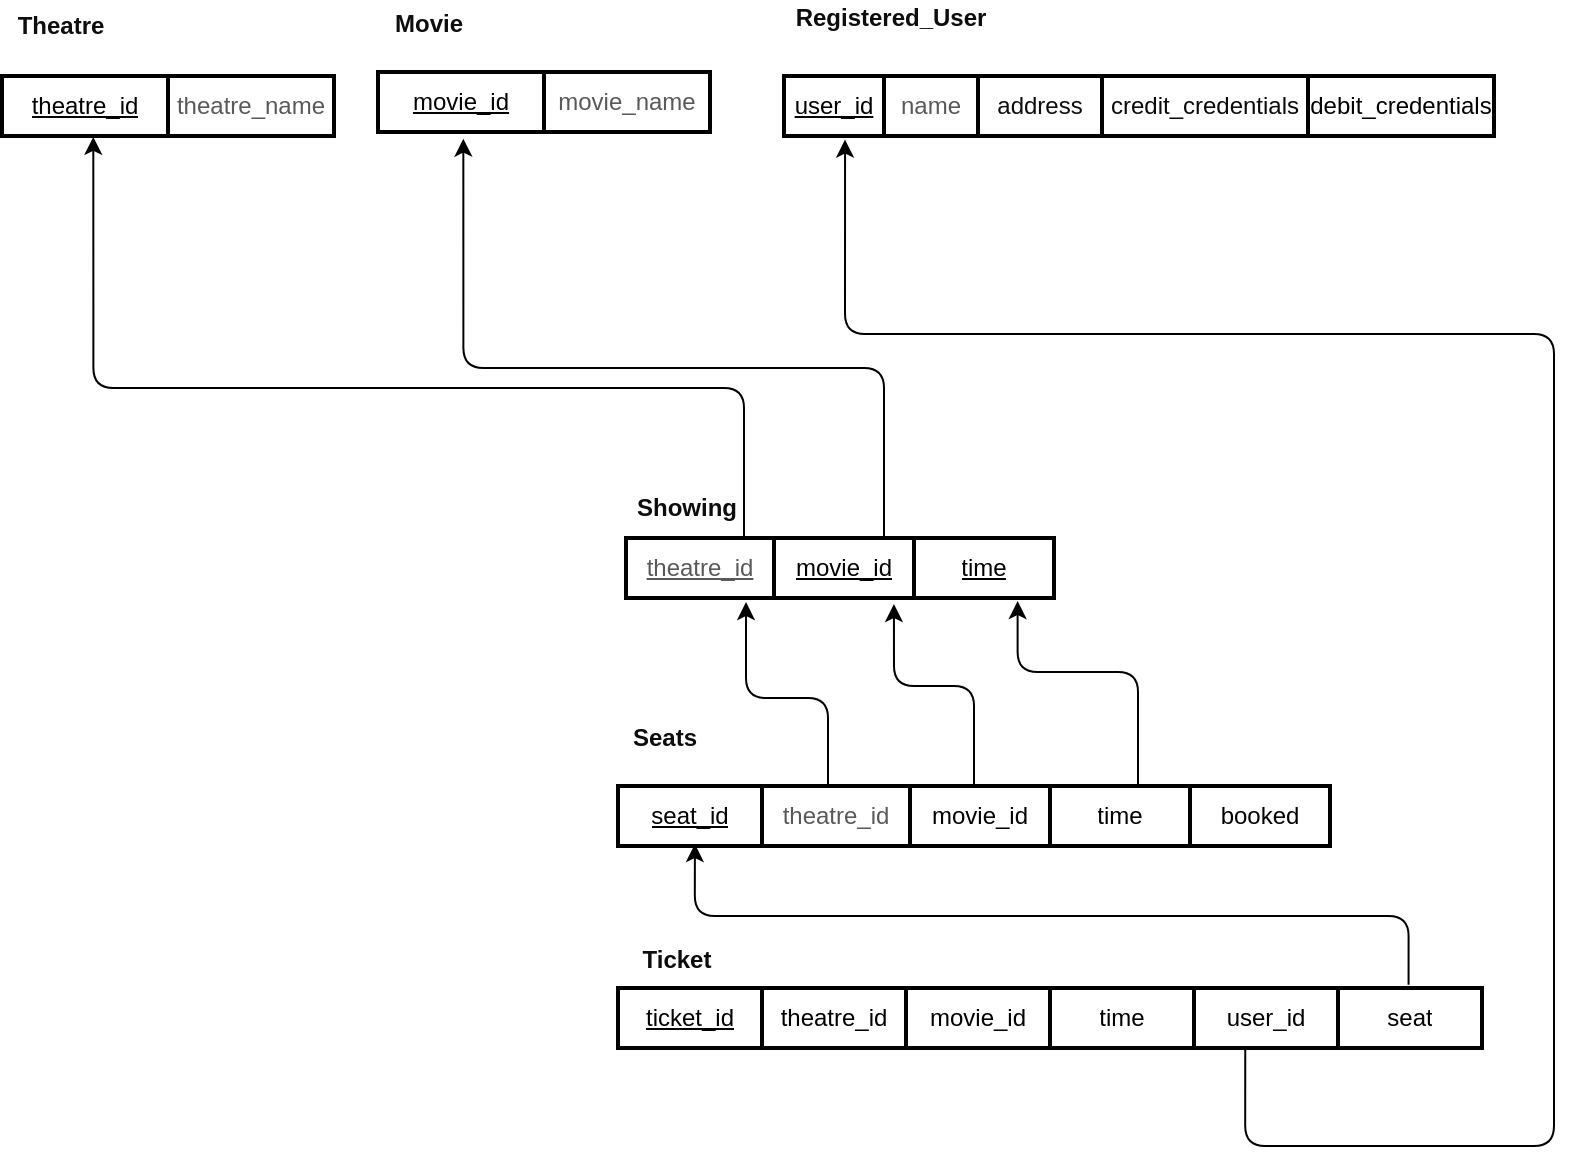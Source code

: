 <mxfile>
    <diagram id="VbwpczfGZ57j1nQdqN55" name="Page-1">
        <mxGraphModel dx="1791" dy="862" grid="0" gridSize="10" guides="1" tooltips="1" connect="1" arrows="1" fold="1" page="1" pageScale="1" pageWidth="850" pageHeight="1100" background="#ffffff" math="0" shadow="0">
            <root>
                <mxCell id="0"/>
                <mxCell id="1" parent="0"/>
                <mxCell id="44" value="" style="group" vertex="1" connectable="0" parent="1">
                    <mxGeometry x="330" y="502" width="289" height="64" as="geometry"/>
                </mxCell>
                <mxCell id="18" value="" style="shape=table;html=1;whiteSpace=wrap;startSize=0;container=1;collapsible=0;childLayout=tableLayout;strokeColor=#000000;strokeWidth=2;fillColor=none;" vertex="1" parent="44">
                    <mxGeometry x="1" y="34" width="214" height="30" as="geometry"/>
                </mxCell>
                <mxCell id="19" value="" style="shape=tableRow;horizontal=0;startSize=0;swimlaneHead=0;swimlaneBody=0;top=0;left=0;bottom=0;right=0;collapsible=0;dropTarget=0;fillColor=none;points=[[0,0.5],[1,0.5]];portConstraint=eastwest;strokeColor=#000000;strokeWidth=2;" vertex="1" parent="18">
                    <mxGeometry width="214" height="30" as="geometry"/>
                </mxCell>
                <mxCell id="21" value="&lt;font color=&quot;#595959&quot;&gt;&lt;u&gt;theatre_id&lt;/u&gt;&lt;/font&gt;" style="shape=partialRectangle;html=1;whiteSpace=wrap;connectable=0;fillColor=none;top=0;left=0;bottom=0;right=0;overflow=hidden;strokeColor=#000000;strokeWidth=2;" vertex="1" parent="19">
                    <mxGeometry width="74" height="30" as="geometry">
                        <mxRectangle width="74" height="30" as="alternateBounds"/>
                    </mxGeometry>
                </mxCell>
                <mxCell id="34" value="&lt;font color=&quot;#030303&quot;&gt;&lt;u&gt;movie_id&lt;/u&gt;&lt;/font&gt;" style="shape=partialRectangle;html=1;whiteSpace=wrap;connectable=0;fillColor=none;top=0;left=0;bottom=0;right=0;overflow=hidden;strokeColor=#000000;strokeWidth=2;" vertex="1" parent="19">
                    <mxGeometry x="74" width="70" height="30" as="geometry">
                        <mxRectangle width="70" height="30" as="alternateBounds"/>
                    </mxGeometry>
                </mxCell>
                <mxCell id="57" value="&lt;font color=&quot;#000000&quot;&gt;&lt;u&gt;time&lt;/u&gt;&lt;/font&gt;" style="shape=partialRectangle;html=1;whiteSpace=wrap;connectable=0;fillColor=none;top=0;left=0;bottom=0;right=0;overflow=hidden;strokeColor=#000000;strokeWidth=2;" vertex="1" parent="19">
                    <mxGeometry x="144" width="70" height="30" as="geometry">
                        <mxRectangle width="70" height="30" as="alternateBounds"/>
                    </mxGeometry>
                </mxCell>
                <mxCell id="22" value="&lt;b&gt;&lt;font color=&quot;#0d0d0d&quot;&gt;Showing&lt;/font&gt;&lt;/b&gt;" style="text;html=1;align=center;verticalAlign=middle;resizable=0;points=[];autosize=1;strokeColor=none;fillColor=none;" vertex="1" parent="44">
                    <mxGeometry x="1" y="10" width="60" height="18" as="geometry"/>
                </mxCell>
                <mxCell id="46" value="" style="group" vertex="1" connectable="0" parent="1">
                    <mxGeometry x="327" y="727" width="72" height="64" as="geometry"/>
                </mxCell>
                <mxCell id="23" value="" style="shape=table;html=1;whiteSpace=wrap;startSize=0;container=1;collapsible=0;childLayout=tableLayout;strokeColor=#000000;strokeWidth=2;fillColor=none;" vertex="1" parent="46">
                    <mxGeometry y="34" width="432" height="30" as="geometry"/>
                </mxCell>
                <mxCell id="24" value="" style="shape=tableRow;horizontal=0;startSize=0;swimlaneHead=0;swimlaneBody=0;top=0;left=0;bottom=0;right=0;collapsible=0;dropTarget=0;fillColor=none;points=[[0,0.5],[1,0.5]];portConstraint=eastwest;strokeColor=#000000;strokeWidth=2;" vertex="1" parent="23">
                    <mxGeometry width="432" height="30" as="geometry"/>
                </mxCell>
                <mxCell id="25" value="&lt;font color=&quot;#000000&quot;&gt;&lt;u&gt;ticket_id&lt;/u&gt;&lt;/font&gt;" style="shape=partialRectangle;html=1;whiteSpace=wrap;connectable=0;fillColor=none;top=0;left=0;bottom=0;right=0;overflow=hidden;strokeColor=#000000;strokeWidth=2;" vertex="1" parent="24">
                    <mxGeometry width="72" height="30" as="geometry">
                        <mxRectangle width="72" height="30" as="alternateBounds"/>
                    </mxGeometry>
                </mxCell>
                <mxCell id="53" value="&lt;font color=&quot;#000000&quot;&gt;theatre_id&lt;/font&gt;" style="shape=partialRectangle;html=1;whiteSpace=wrap;connectable=0;fillColor=none;top=0;left=0;bottom=0;right=0;overflow=hidden;strokeColor=#000000;strokeWidth=2;" vertex="1" parent="24">
                    <mxGeometry x="72" width="72" height="30" as="geometry">
                        <mxRectangle width="72" height="30" as="alternateBounds"/>
                    </mxGeometry>
                </mxCell>
                <mxCell id="54" value="&lt;font color=&quot;#000000&quot;&gt;movie_id&lt;/font&gt;" style="shape=partialRectangle;html=1;whiteSpace=wrap;connectable=0;fillColor=none;top=0;left=0;bottom=0;right=0;overflow=hidden;strokeColor=#000000;strokeWidth=2;" vertex="1" parent="24">
                    <mxGeometry x="144" width="72" height="30" as="geometry">
                        <mxRectangle width="72" height="30" as="alternateBounds"/>
                    </mxGeometry>
                </mxCell>
                <mxCell id="58" value="&lt;font color=&quot;#000000&quot;&gt;time&lt;/font&gt;" style="shape=partialRectangle;html=1;whiteSpace=wrap;connectable=0;fillColor=none;top=0;left=0;bottom=0;right=0;overflow=hidden;strokeColor=#000000;strokeWidth=2;" vertex="1" parent="24">
                    <mxGeometry x="216" width="72" height="30" as="geometry">
                        <mxRectangle width="72" height="30" as="alternateBounds"/>
                    </mxGeometry>
                </mxCell>
                <mxCell id="62" value="&lt;font color=&quot;#000000&quot;&gt;user_id&lt;/font&gt;" style="shape=partialRectangle;html=1;whiteSpace=wrap;connectable=0;fillColor=none;top=0;left=0;bottom=0;right=0;overflow=hidden;strokeColor=#000000;strokeWidth=2;" vertex="1" parent="24">
                    <mxGeometry x="288" width="72" height="30" as="geometry">
                        <mxRectangle width="72" height="30" as="alternateBounds"/>
                    </mxGeometry>
                </mxCell>
                <mxCell id="63" value="&lt;font color=&quot;#000000&quot;&gt;seat&lt;/font&gt;" style="shape=partialRectangle;html=1;whiteSpace=wrap;connectable=0;fillColor=none;top=0;left=0;bottom=0;right=0;overflow=hidden;strokeColor=#000000;strokeWidth=2;" vertex="1" parent="24">
                    <mxGeometry x="360" width="72" height="30" as="geometry">
                        <mxRectangle width="72" height="30" as="alternateBounds"/>
                    </mxGeometry>
                </mxCell>
                <mxCell id="27" value="&lt;b&gt;&lt;font color=&quot;#0d0d0d&quot;&gt;Ticket&lt;/font&gt;&lt;/b&gt;" style="text;html=1;align=center;verticalAlign=middle;resizable=0;points=[];autosize=1;strokeColor=none;fillColor=none;" vertex="1" parent="46">
                    <mxGeometry x="7" y="11" width="44" height="18" as="geometry"/>
                </mxCell>
                <mxCell id="48" value="" style="group" vertex="1" connectable="0" parent="1">
                    <mxGeometry x="18" y="270" width="167" height="65" as="geometry"/>
                </mxCell>
                <mxCell id="8" value="" style="shape=table;html=1;whiteSpace=wrap;startSize=0;container=1;collapsible=0;childLayout=tableLayout;strokeColor=#000000;strokeWidth=2;fillColor=none;" vertex="1" parent="48">
                    <mxGeometry x="1" y="35" width="166" height="30" as="geometry"/>
                </mxCell>
                <mxCell id="9" value="" style="shape=tableRow;horizontal=0;startSize=0;swimlaneHead=0;swimlaneBody=0;top=0;left=0;bottom=0;right=0;collapsible=0;dropTarget=0;fillColor=none;points=[[0,0.5],[1,0.5]];portConstraint=eastwest;strokeColor=#000000;strokeWidth=2;" vertex="1" parent="8">
                    <mxGeometry width="166" height="30" as="geometry"/>
                </mxCell>
                <mxCell id="10" value="&lt;font color=&quot;#000000&quot;&gt;&lt;u&gt;theatre_id&lt;/u&gt;&lt;/font&gt;" style="shape=partialRectangle;html=1;whiteSpace=wrap;connectable=0;fillColor=none;top=0;left=0;bottom=0;right=0;overflow=hidden;strokeColor=#000000;strokeWidth=2;" vertex="1" parent="9">
                    <mxGeometry width="83" height="30" as="geometry">
                        <mxRectangle width="83" height="30" as="alternateBounds"/>
                    </mxGeometry>
                </mxCell>
                <mxCell id="11" value="&lt;font color=&quot;#595959&quot;&gt;theatre_name&lt;/font&gt;" style="shape=partialRectangle;html=1;whiteSpace=wrap;connectable=0;fillColor=none;top=0;left=0;bottom=0;right=0;overflow=hidden;strokeColor=#000000;strokeWidth=2;" vertex="1" parent="9">
                    <mxGeometry x="83" width="83" height="30" as="geometry">
                        <mxRectangle width="83" height="30" as="alternateBounds"/>
                    </mxGeometry>
                </mxCell>
                <mxCell id="12" value="&lt;b&gt;&lt;font color=&quot;#0d0d0d&quot;&gt;Theatre&lt;/font&gt;&lt;/b&gt;" style="text;html=1;align=center;verticalAlign=middle;resizable=0;points=[];autosize=1;strokeColor=none;fillColor=none;" vertex="1" parent="48">
                    <mxGeometry width="60" height="20" as="geometry"/>
                </mxCell>
                <mxCell id="49" value="" style="group" vertex="1" connectable="0" parent="1">
                    <mxGeometry x="207" y="270" width="166" height="63" as="geometry"/>
                </mxCell>
                <mxCell id="13" value="" style="shape=table;html=1;whiteSpace=wrap;startSize=0;container=1;collapsible=0;childLayout=tableLayout;strokeColor=#000000;strokeWidth=2;fillColor=none;" vertex="1" parent="49">
                    <mxGeometry y="33" width="166" height="30" as="geometry"/>
                </mxCell>
                <mxCell id="14" value="" style="shape=tableRow;horizontal=0;startSize=0;swimlaneHead=0;swimlaneBody=0;top=0;left=0;bottom=0;right=0;collapsible=0;dropTarget=0;fillColor=none;points=[[0,0.5],[1,0.5]];portConstraint=eastwest;strokeColor=#000000;strokeWidth=2;" vertex="1" parent="13">
                    <mxGeometry width="166" height="30" as="geometry"/>
                </mxCell>
                <mxCell id="15" value="&lt;font color=&quot;#000000&quot;&gt;&lt;u&gt;movie_id&lt;/u&gt;&lt;/font&gt;" style="shape=partialRectangle;html=1;whiteSpace=wrap;connectable=0;fillColor=none;top=0;left=0;bottom=0;right=0;overflow=hidden;strokeColor=#000000;strokeWidth=2;" vertex="1" parent="14">
                    <mxGeometry width="83" height="30" as="geometry">
                        <mxRectangle width="83" height="30" as="alternateBounds"/>
                    </mxGeometry>
                </mxCell>
                <mxCell id="16" value="&lt;font color=&quot;#595959&quot;&gt;movie_name&lt;/font&gt;" style="shape=partialRectangle;html=1;whiteSpace=wrap;connectable=0;fillColor=none;top=0;left=0;bottom=0;right=0;overflow=hidden;strokeColor=#000000;strokeWidth=2;" vertex="1" parent="14">
                    <mxGeometry x="83" width="83" height="30" as="geometry">
                        <mxRectangle width="83" height="30" as="alternateBounds"/>
                    </mxGeometry>
                </mxCell>
                <mxCell id="17" value="&lt;b&gt;&lt;font color=&quot;#0d0d0d&quot;&gt;Movie&lt;/font&gt;&lt;/b&gt;" style="text;html=1;align=center;verticalAlign=middle;resizable=0;points=[];autosize=1;strokeColor=none;fillColor=none;" vertex="1" parent="49">
                    <mxGeometry x="3" width="44" height="18" as="geometry"/>
                </mxCell>
                <mxCell id="50" style="edgeStyle=orthogonalEdgeStyle;html=1;entryX=0.275;entryY=1.015;entryDx=0;entryDy=0;entryPerimeter=0;fontColor=#000000;strokeColor=#000000;" edge="1" parent="1" source="19" target="9">
                    <mxGeometry relative="1" as="geometry">
                        <mxPoint x="224" y="530" as="sourcePoint"/>
                        <Array as="points">
                            <mxPoint x="390" y="461"/>
                            <mxPoint x="65" y="461"/>
                        </Array>
                    </mxGeometry>
                </mxCell>
                <mxCell id="51" style="edgeStyle=orthogonalEdgeStyle;html=1;entryX=0.257;entryY=1.111;entryDx=0;entryDy=0;entryPerimeter=0;fontColor=#000000;strokeColor=#000000;" edge="1" parent="1" source="19" target="14">
                    <mxGeometry relative="1" as="geometry">
                        <mxPoint x="105" y="519" as="sourcePoint"/>
                        <Array as="points">
                            <mxPoint x="460" y="451"/>
                            <mxPoint x="250" y="451"/>
                        </Array>
                    </mxGeometry>
                </mxCell>
                <mxCell id="61" style="edgeStyle=orthogonalEdgeStyle;html=1;entryX=0.086;entryY=1.06;entryDx=0;entryDy=0;entryPerimeter=0;fontColor=#030000;strokeColor=#000000;exitX=0.726;exitY=1.009;exitDx=0;exitDy=0;exitPerimeter=0;" edge="1" parent="1" source="24" target="29">
                    <mxGeometry relative="1" as="geometry">
                        <mxPoint x="641" y="801" as="sourcePoint"/>
                        <Array as="points">
                            <mxPoint x="641" y="840"/>
                            <mxPoint x="795" y="840"/>
                            <mxPoint x="795" y="434"/>
                            <mxPoint x="441" y="434"/>
                        </Array>
                    </mxGeometry>
                </mxCell>
                <mxCell id="28" value="" style="shape=table;html=1;whiteSpace=wrap;startSize=0;container=1;collapsible=0;childLayout=tableLayout;strokeColor=#000000;strokeWidth=2;fillColor=none;" vertex="1" parent="1">
                    <mxGeometry x="410" y="305" width="355.004" height="30" as="geometry"/>
                </mxCell>
                <mxCell id="29" value="" style="shape=tableRow;horizontal=0;startSize=0;swimlaneHead=0;swimlaneBody=0;top=0;left=0;bottom=0;right=0;collapsible=0;dropTarget=0;fillColor=none;points=[[0,0.5],[1,0.5]];portConstraint=eastwest;strokeColor=#000000;strokeWidth=2;" vertex="1" parent="28">
                    <mxGeometry width="355.004" height="30" as="geometry"/>
                </mxCell>
                <mxCell id="30" value="&lt;font color=&quot;#000000&quot;&gt;&lt;u&gt;user_id&lt;/u&gt;&lt;/font&gt;" style="shape=partialRectangle;html=1;whiteSpace=wrap;connectable=0;fillColor=none;top=0;left=0;bottom=0;right=0;overflow=hidden;strokeColor=#000000;strokeWidth=2;" vertex="1" parent="29">
                    <mxGeometry width="50" height="30" as="geometry">
                        <mxRectangle width="50" height="30" as="alternateBounds"/>
                    </mxGeometry>
                </mxCell>
                <mxCell id="31" value="&lt;font color=&quot;#595959&quot;&gt;name&lt;/font&gt;" style="shape=partialRectangle;html=1;whiteSpace=wrap;connectable=0;fillColor=none;top=0;left=0;bottom=0;right=0;overflow=hidden;strokeColor=#000000;strokeWidth=2;" vertex="1" parent="29">
                    <mxGeometry x="50" width="47" height="30" as="geometry">
                        <mxRectangle width="47" height="30" as="alternateBounds"/>
                    </mxGeometry>
                </mxCell>
                <mxCell id="37" value="&lt;font color=&quot;#0d0d0d&quot;&gt;address&lt;/font&gt;" style="shape=partialRectangle;html=1;whiteSpace=wrap;connectable=0;fillColor=none;top=0;left=0;bottom=0;right=0;overflow=hidden;strokeColor=#000000;strokeWidth=2;" vertex="1" parent="29">
                    <mxGeometry x="97" width="62" height="30" as="geometry">
                        <mxRectangle width="62" height="30" as="alternateBounds"/>
                    </mxGeometry>
                </mxCell>
                <mxCell id="36" value="&lt;font color=&quot;#0a0a0a&quot;&gt;credit_credentials&lt;/font&gt;" style="shape=partialRectangle;html=1;whiteSpace=wrap;connectable=0;fillColor=none;top=0;left=0;bottom=0;right=0;overflow=hidden;strokeColor=#000000;strokeWidth=2;" vertex="1" parent="29">
                    <mxGeometry x="159" width="103" height="30" as="geometry">
                        <mxRectangle width="103" height="30" as="alternateBounds"/>
                    </mxGeometry>
                </mxCell>
                <mxCell id="35" value="&lt;font color=&quot;#000000&quot;&gt;debit_credentials&lt;/font&gt;" style="shape=partialRectangle;html=1;whiteSpace=wrap;connectable=0;fillColor=none;top=0;left=0;bottom=0;right=0;overflow=hidden;strokeColor=#000000;strokeWidth=2;" vertex="1" parent="29">
                    <mxGeometry x="262" width="93" height="30" as="geometry">
                        <mxRectangle width="93" height="30" as="alternateBounds"/>
                    </mxGeometry>
                </mxCell>
                <mxCell id="32" value="&lt;b&gt;&lt;font color=&quot;#0d0d0d&quot;&gt;Registered_User&lt;/font&gt;&lt;/b&gt;" style="text;html=1;align=center;verticalAlign=middle;resizable=0;points=[];autosize=1;strokeColor=none;fillColor=none;" vertex="1" parent="1">
                    <mxGeometry x="410" y="267" width="105" height="18" as="geometry"/>
                </mxCell>
                <mxCell id="77" value="" style="group" vertex="1" connectable="0" parent="1">
                    <mxGeometry x="327" y="627" width="286" height="63" as="geometry"/>
                </mxCell>
                <mxCell id="70" value="" style="group;fontStyle=0" vertex="1" connectable="0" parent="77">
                    <mxGeometry width="166" height="63" as="geometry"/>
                </mxCell>
                <mxCell id="69" value="&lt;span&gt;&lt;font color=&quot;#0d0d0d&quot;&gt;&lt;b&gt;Seats&lt;/b&gt;&lt;/font&gt;&lt;/span&gt;" style="text;html=1;align=center;verticalAlign=middle;resizable=0;points=[];autosize=1;strokeColor=none;fillColor=none;fontStyle=0" vertex="1" parent="70">
                    <mxGeometry x="2" width="42" height="18" as="geometry"/>
                </mxCell>
                <mxCell id="71" value="" style="shape=table;html=1;whiteSpace=wrap;startSize=0;container=1;collapsible=0;childLayout=tableLayout;strokeColor=#000000;strokeWidth=2;fillColor=none;fontStyle=0" vertex="1" parent="77">
                    <mxGeometry y="33" width="356" height="30" as="geometry"/>
                </mxCell>
                <mxCell id="72" value="" style="shape=tableRow;horizontal=0;startSize=0;swimlaneHead=0;swimlaneBody=0;top=0;left=0;bottom=0;right=0;collapsible=0;dropTarget=0;fillColor=none;points=[[0,0.5],[1,0.5]];portConstraint=eastwest;strokeColor=#000000;strokeWidth=2;fontStyle=0" vertex="1" parent="71">
                    <mxGeometry width="356" height="30" as="geometry"/>
                </mxCell>
                <mxCell id="73" value="&lt;font color=&quot;#000000&quot;&gt;&lt;u&gt;seat_id&lt;/u&gt;&lt;/font&gt;" style="shape=partialRectangle;html=1;whiteSpace=wrap;connectable=0;fillColor=none;top=0;left=0;bottom=0;right=0;overflow=hidden;strokeColor=#000000;strokeWidth=2;fontStyle=0" vertex="1" parent="72">
                    <mxGeometry width="72" height="30" as="geometry">
                        <mxRectangle width="72" height="30" as="alternateBounds"/>
                    </mxGeometry>
                </mxCell>
                <mxCell id="74" value="&lt;font color=&quot;#595959&quot;&gt;theatre_id&lt;/font&gt;" style="shape=partialRectangle;html=1;whiteSpace=wrap;connectable=0;fillColor=none;top=0;left=0;bottom=0;right=0;overflow=hidden;strokeColor=#000000;strokeWidth=2;fontStyle=0" vertex="1" parent="72">
                    <mxGeometry x="72" width="74" height="30" as="geometry">
                        <mxRectangle width="74" height="30" as="alternateBounds"/>
                    </mxGeometry>
                </mxCell>
                <mxCell id="75" value="&lt;font color=&quot;#030303&quot;&gt;movie_id&lt;/font&gt;" style="shape=partialRectangle;html=1;whiteSpace=wrap;connectable=0;fillColor=none;top=0;left=0;bottom=0;right=0;overflow=hidden;strokeColor=#000000;strokeWidth=2;fontStyle=0" vertex="1" parent="72">
                    <mxGeometry x="146" width="70" height="30" as="geometry">
                        <mxRectangle width="70" height="30" as="alternateBounds"/>
                    </mxGeometry>
                </mxCell>
                <mxCell id="76" value="&lt;font color=&quot;#000000&quot;&gt;time&lt;/font&gt;" style="shape=partialRectangle;html=1;whiteSpace=wrap;connectable=0;fillColor=none;top=0;left=0;bottom=0;right=0;overflow=hidden;strokeColor=#000000;strokeWidth=2;fontStyle=0" vertex="1" parent="72">
                    <mxGeometry x="216" width="70" height="30" as="geometry">
                        <mxRectangle width="70" height="30" as="alternateBounds"/>
                    </mxGeometry>
                </mxCell>
                <mxCell id="81" value="&lt;font color=&quot;#030303&quot;&gt;booked&lt;/font&gt;" style="shape=partialRectangle;html=1;whiteSpace=wrap;connectable=0;fillColor=none;top=0;left=0;bottom=0;right=0;overflow=hidden;strokeColor=#000000;strokeWidth=2;fontStyle=0" vertex="1" parent="72">
                    <mxGeometry x="286" width="70" height="30" as="geometry">
                        <mxRectangle width="70" height="30" as="alternateBounds"/>
                    </mxGeometry>
                </mxCell>
                <mxCell id="82" style="edgeStyle=orthogonalEdgeStyle;html=1;entryX=0.108;entryY=0.967;entryDx=0;entryDy=0;entryPerimeter=0;fontColor=#030303;strokeColor=#000000;exitX=0.915;exitY=-0.055;exitDx=0;exitDy=0;exitPerimeter=0;" edge="1" parent="1" source="24" target="72">
                    <mxGeometry relative="1" as="geometry">
                        <Array as="points">
                            <mxPoint x="722" y="725"/>
                            <mxPoint x="365" y="725"/>
                        </Array>
                    </mxGeometry>
                </mxCell>
                <mxCell id="83" style="edgeStyle=orthogonalEdgeStyle;html=1;fontColor=#030303;strokeColor=#000000;" edge="1" parent="1" source="71">
                    <mxGeometry relative="1" as="geometry">
                        <mxPoint x="391" y="568" as="targetPoint"/>
                        <Array as="points">
                            <mxPoint x="432" y="616"/>
                            <mxPoint x="391" y="616"/>
                        </Array>
                    </mxGeometry>
                </mxCell>
                <mxCell id="84" style="edgeStyle=orthogonalEdgeStyle;html=1;fontColor=#030303;strokeColor=#000000;entryX=0.626;entryY=1.1;entryDx=0;entryDy=0;entryPerimeter=0;" edge="1" parent="1" source="71" target="19">
                    <mxGeometry relative="1" as="geometry">
                        <mxPoint x="490" y="583" as="targetPoint"/>
                        <Array as="points">
                            <mxPoint x="505" y="610"/>
                            <mxPoint x="465" y="610"/>
                        </Array>
                    </mxGeometry>
                </mxCell>
                <mxCell id="85" style="edgeStyle=orthogonalEdgeStyle;html=1;fontColor=#030303;strokeColor=#000000;entryX=0.915;entryY=1.05;entryDx=0;entryDy=0;entryPerimeter=0;" edge="1" parent="1" source="71" target="19">
                    <mxGeometry relative="1" as="geometry">
                        <mxPoint x="537" y="576" as="targetPoint"/>
                        <Array as="points">
                            <mxPoint x="587" y="603"/>
                            <mxPoint x="527" y="603"/>
                        </Array>
                    </mxGeometry>
                </mxCell>
            </root>
        </mxGraphModel>
    </diagram>
</mxfile>
